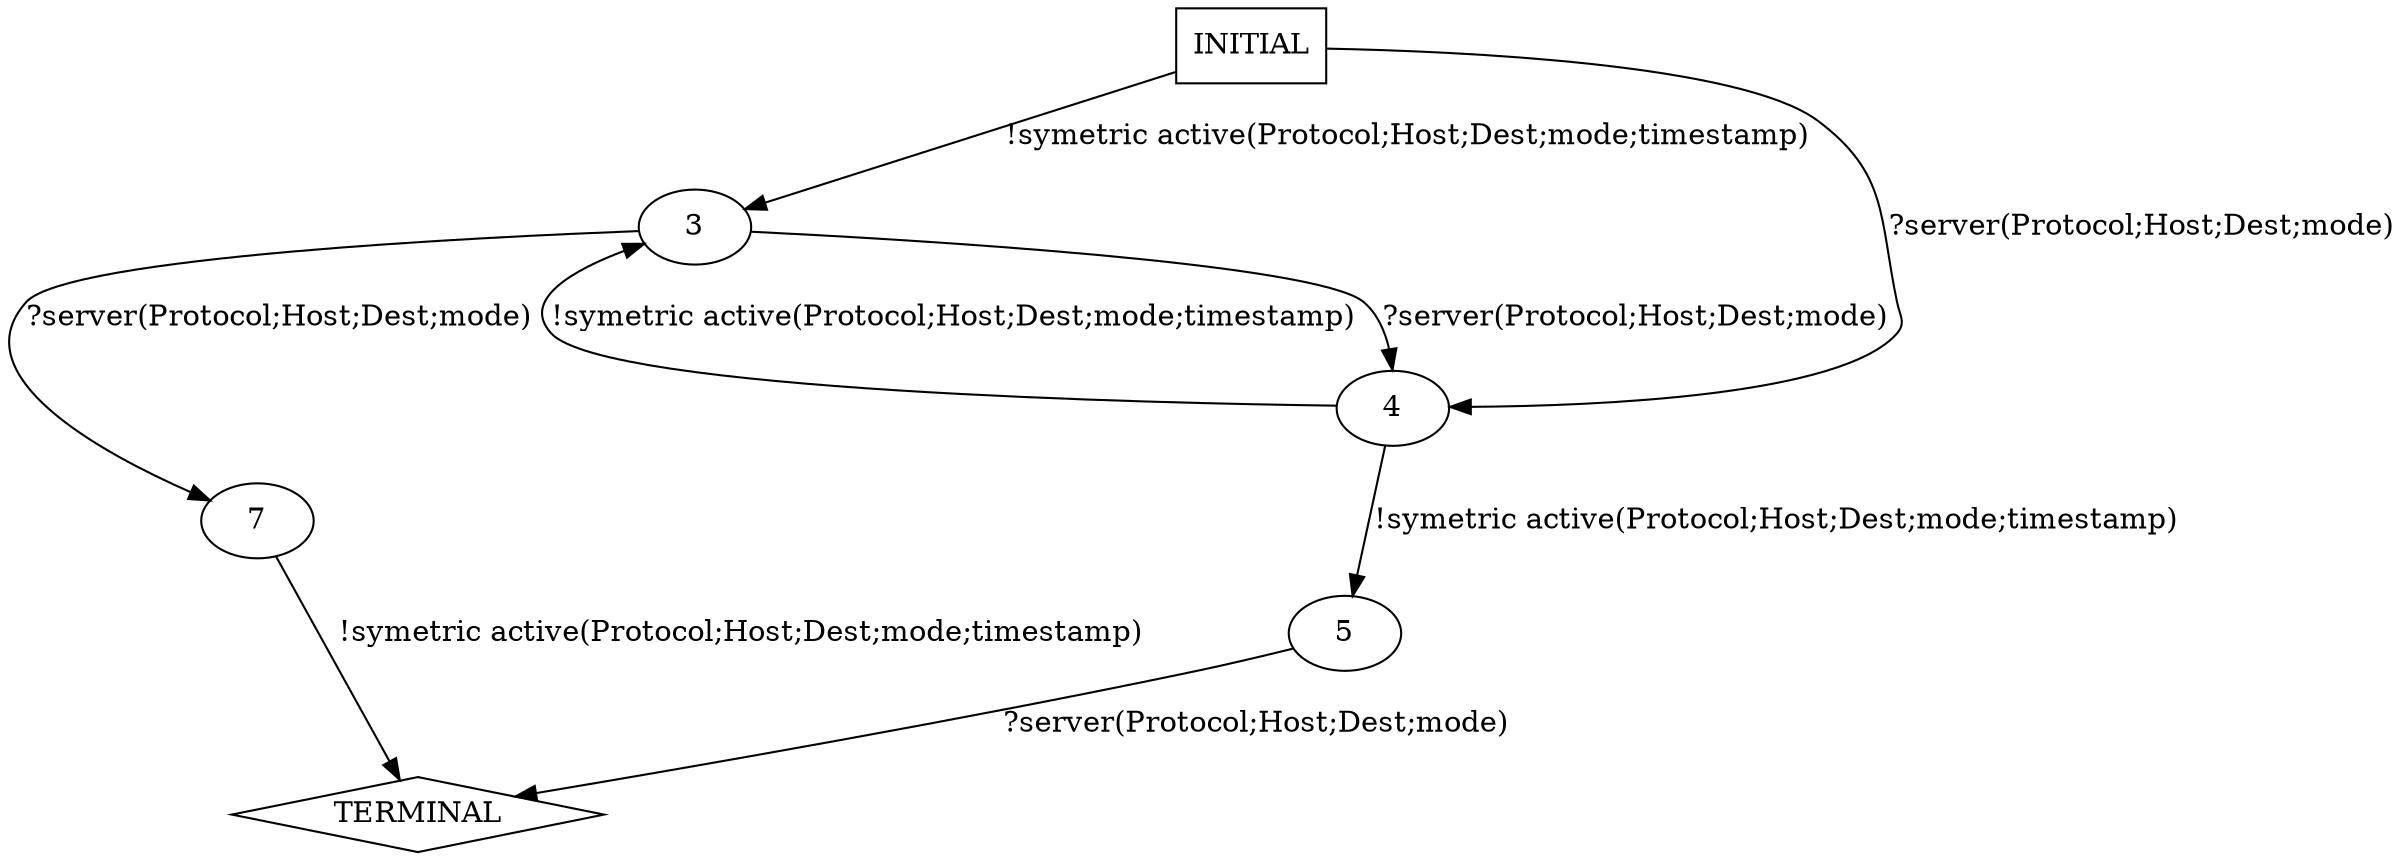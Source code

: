 digraph G {
  0 [label="INITIAL",shape=box];
  1 [label="TERMINAL",shape=diamond];
  3 [label="3"];
  4 [label="4"];
  5 [label="5"];
  7 [label="7"];
0->3 [label="!symetric active(Protocol;Host;Dest;mode;timestamp)"];
3->7 [label="?server(Protocol;Host;Dest;mode)"];
3->4 [label="?server(Protocol;Host;Dest;mode)"];
4->5 [label="!symetric active(Protocol;Host;Dest;mode;timestamp)"];
4->3 [label="!symetric active(Protocol;Host;Dest;mode;timestamp)"];
5->1 [label="?server(Protocol;Host;Dest;mode)"];
7->1 [label="!symetric active(Protocol;Host;Dest;mode;timestamp)"];
0->4 [label="?server(Protocol;Host;Dest;mode)"];
}
